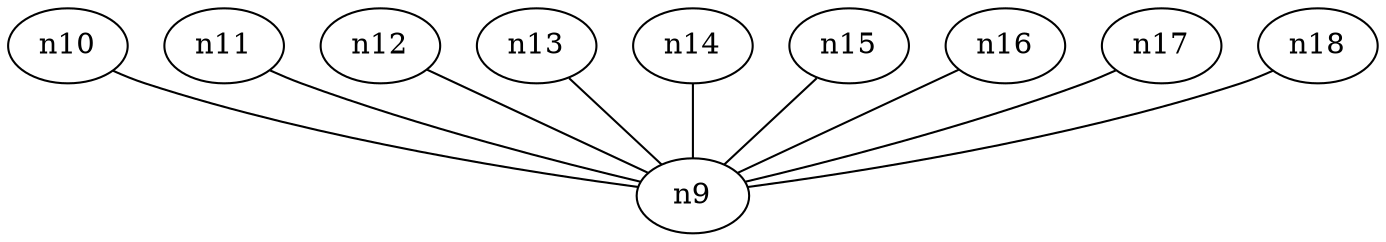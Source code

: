graph SimConf {
n9 [ipdests="165.14.130.9", autoack="False"];
n10 [s10_0="harpoon ipdst=165.14.130.9 ipsrc=127.129.92.19 flowsize=normal(400000.0,1) lossrate=randomchoice(0.001) flowstart=exponential(0.5) dport=randomunifint(1025,65535) sport=randomchoice(22,80,443)", modulator=m10_0, node_seq=10, ipdests="127.129.92.19", m10_0="modulator profile=((8000,),(1,)) start=0 generator=s10_0", N=1, traffic="m10_0", autoack="False"];
n10 -- n9  [delay=0.01, capacity=10000000, weight=10];
n11 [modulator=m11_0, m11_0="modulator profile=((8000,),(1,)) start=0 generator=s11_0", node_seq=11, ipdests="127.126.151.10", N=1, traffic="m11_0", s11_0="harpoon ipdst=165.14.130.9 ipsrc=127.126.151.10 flowsize=normal(400000.0,1) lossrate=randomchoice(0.001) flowstart=exponential(0.5) dport=randomunifint(1025,65535) sport=randomchoice(22,80,443)", autoack="False"];
n11 -- n9  [delay=0.01, capacity=10000000, weight=10];
n12 [modulator=m12_0, node_seq=12, ipdests="127.126.44.111", N=1, traffic="m12_0", s12_0="harpoon ipdst=165.14.130.9 ipsrc=127.126.44.111 flowsize=normal(400000.0,1) lossrate=randomchoice(0.001) flowstart=exponential(0.5) dport=randomunifint(1025,65535) sport=randomchoice(22,80,443)", m12_0="modulator profile=((8000,),(1,)) start=0 generator=s12_0", autoack="False"];
n12 -- n9  [delay=0.01, capacity=10000000, weight=10];
n13 [modulator=m13_0, node_seq=13, ipdests="127.119.115.87", s13_0="harpoon ipdst=165.14.130.9 ipsrc=127.119.115.87 flowsize=normal(400000.0,1) lossrate=randomchoice(0.001) flowstart=exponential(0.5) dport=randomunifint(1025,65535) sport=randomchoice(22,80,443)", m13_0="modulator profile=((8000,),(1,)) start=0 generator=s13_0", traffic="m13_0", N=1, autoack="False"];
n13 -- n9  [delay=0.01, capacity=10000000, weight=10];
n14 [m14_0="modulator profile=((8000,),(1,)) start=0 generator=s14_0", s14_0="harpoon ipdst=165.14.130.9 ipsrc=127.119.102.177 flowsize=normal(400000.0,1) lossrate=randomchoice(0.001) flowstart=exponential(0.5) dport=randomunifint(1025,65535) sport=randomchoice(22,80,443)", modulator=m14_0, node_seq=14, ipdests="127.119.102.177", N=1, traffic="m14_0", autoack="False"];
n14 -- n9  [delay=0.01, capacity=10000000, weight=10];
n15 [modulator=m15_0, node_seq=15, ipdests="127.137.220.95", N=1, traffic="m15_0", m15_0="modulator profile=((8000,),(1,)) start=0 generator=s15_0", s15_0="harpoon ipdst=165.14.130.9 ipsrc=127.137.220.95 flowsize=normal(400000.0,1) lossrate=randomchoice(0.001) flowstart=exponential(0.5) dport=randomunifint(1025,65535) sport=randomchoice(22,80,443)", autoack="False"];
n15 -- n9  [delay=0.01, capacity=10000000, weight=10];
n16 [modulator=m16_0, node_seq=16, s16_0="harpoon ipdst=165.14.130.9 ipsrc=127.118.14.249 flowsize=normal(400000.0,1) lossrate=randomchoice(0.001) flowstart=exponential(0.5) dport=randomunifint(1025,65535) sport=randomchoice(22,80,443)", ipdests="127.118.14.249", N=1, traffic="m16_0", m16_0="modulator profile=((8000,),(1,)) start=0 generator=s16_0", autoack="False"];
n16 -- n9  [delay=0.01, capacity=10000000, weight=10];
n17 [s17_0="harpoon ipdst=165.14.130.9 ipsrc=127.117.158.162 flowsize=normal(400000.0,1) lossrate=randomchoice(0.001) flowstart=exponential(0.5) dport=randomunifint(1025,65535) sport=randomchoice(22,80,443)", modulator=m17_0, node_seq=17, ipdests="127.117.158.162", N=1, traffic="m17_0", m17_0="modulator profile=((8000,),(1,)) start=0 generator=s17_0", autoack="False"];
n17 -- n9  [delay=0.01, capacity=10000000, weight=10];
n18 [m18_2="modulator profile=((5000,),(1,)) start=3000 generator=s18_2", modulator="m18_0 m18_1 m18_2", m18_0="modulator profile=((2000,),(1,)) start=0 generator=s18_0", m18_1="modulator profile=((1000,),(1,)) start=2000 generator=s18_1", s18_0="harpoon ipdst=165.14.130.9 ipsrc=127.114.52.2 flowsize=normal(400000.0,1) lossrate=randomchoice(0.001) flowstart=exponential(0.5) dport=randomunifint(1025,65535) sport=randomchoice(22,80,443)", s18_1="harpoon flowstart=exponential(1.000000) ipsrc=127.114.52.2 flowsize=normal(400000.0,1) lossrate=randomchoice(0.001) ipdst=165.14.130.9 dport=randomunifint(1025,65535) sport=randomchoice(22,80,443)", s18_2="harpoon ipdst=165.14.130.9 ipsrc=127.114.52.2 flowsize=normal(400000.0,1) lossrate=randomchoice(0.001) flowstart=exponential(0.5) dport=randomunifint(1025,65535) sport=randomchoice(22,80,443)", ipdests="127.114.52.2", N=3, node_seq=18, traffic="m18_0 m18_1 m18_2", autoack="False"];
n18 -- n9  [delay=0.01, capacity=10000000, weight=10];
}
